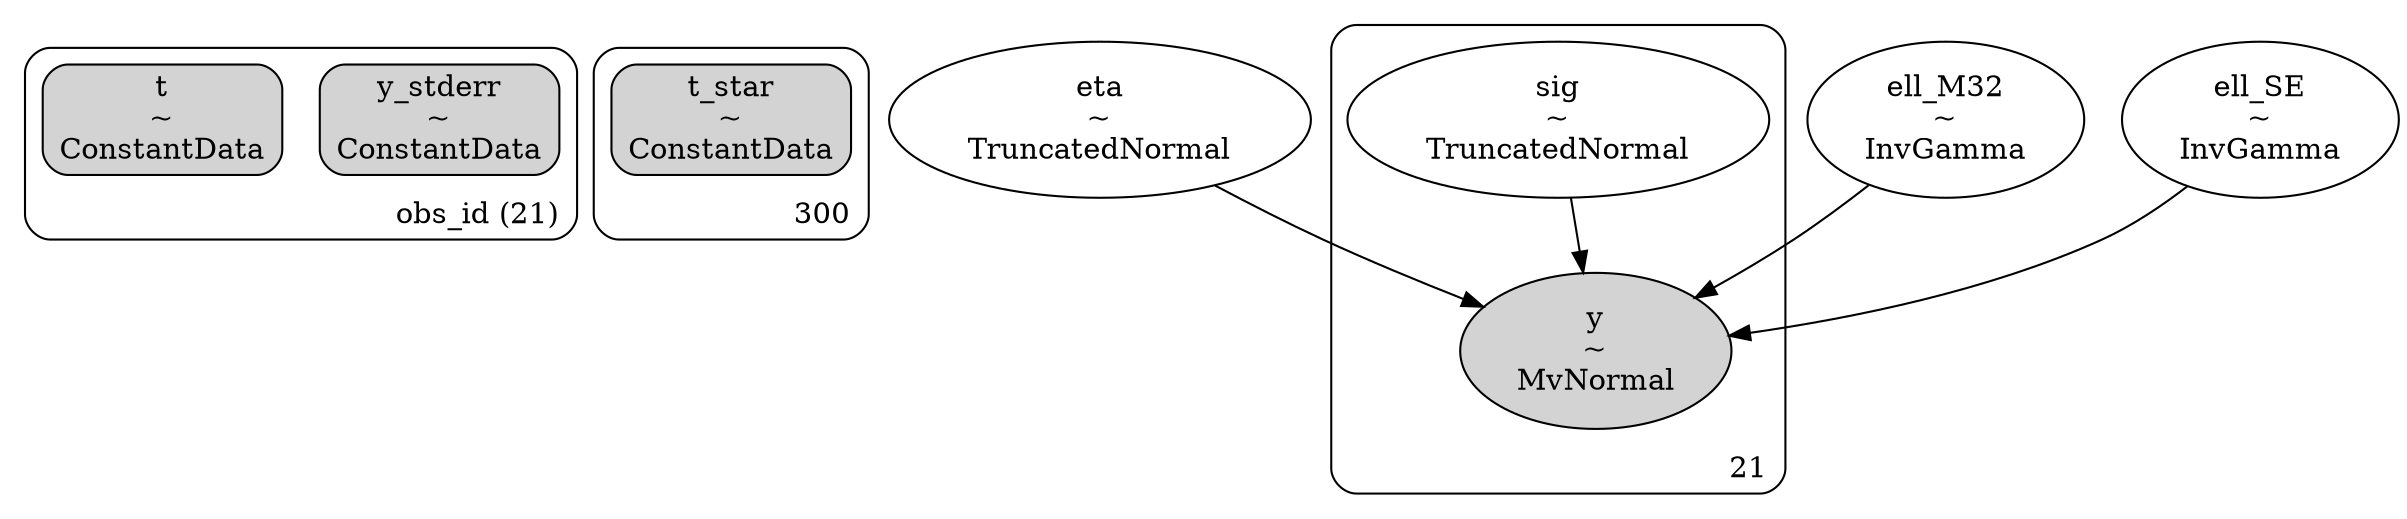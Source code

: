 digraph {
	subgraph "clusterobs_id (21)" {
		y_stderr [label="y_stderr
~
ConstantData" shape=box style="rounded, filled"]
		t [label="t
~
ConstantData" shape=box style="rounded, filled"]
		label="obs_id (21)" labeljust=r labelloc=b style=rounded
	}
	subgraph cluster300 {
		t_star [label="t_star
~
ConstantData" shape=box style="rounded, filled"]
		label=300 labeljust=r labelloc=b style=rounded
	}
	eta [label="eta
~
TruncatedNormal" shape=ellipse]
	ell_M32 [label="ell_M32
~
InvGamma" shape=ellipse]
	ell_SE [label="ell_SE
~
InvGamma" shape=ellipse]
	subgraph cluster21 {
		sig [label="sig
~
TruncatedNormal" shape=ellipse]
		y [label="y
~
MvNormal" shape=ellipse style=filled]
		label=21 labeljust=r labelloc=b style=rounded
	}
	sig -> y
	eta -> y
	ell_M32 -> y
	ell_SE -> y
}
